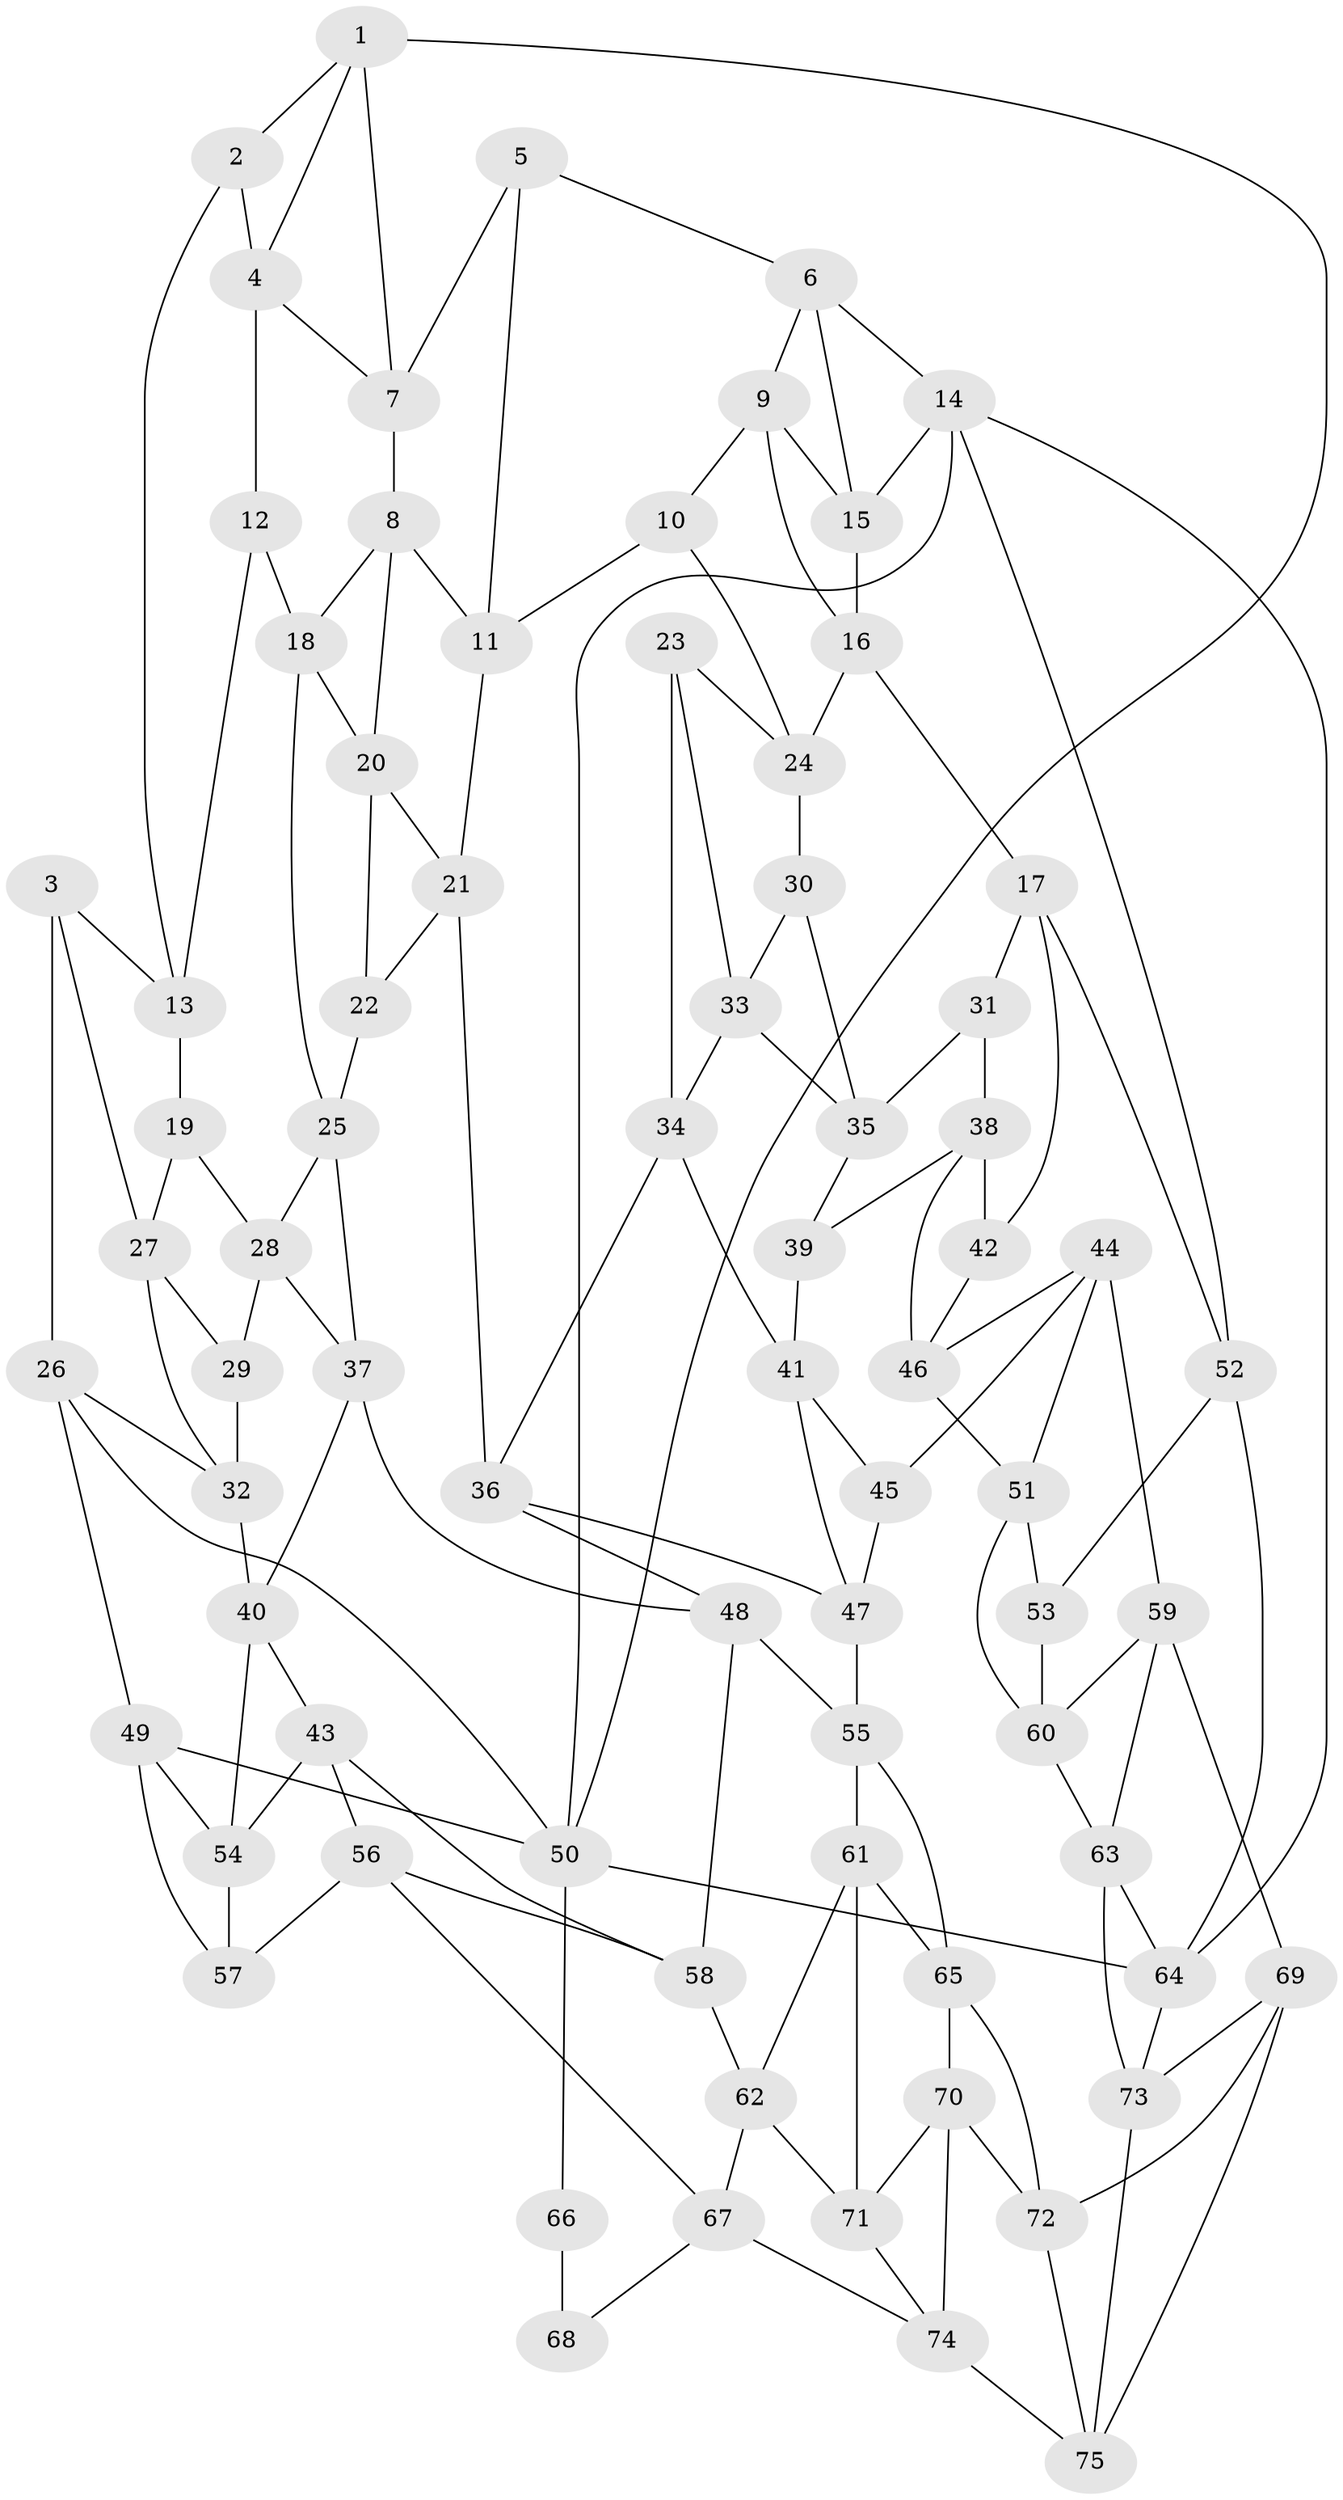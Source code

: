 // original degree distribution, {3: 0.02, 5: 0.5933333333333334, 4: 0.19333333333333333, 6: 0.19333333333333333}
// Generated by graph-tools (version 1.1) at 2025/38/03/04/25 23:38:22]
// undirected, 75 vertices, 142 edges
graph export_dot {
  node [color=gray90,style=filled];
  1;
  2;
  3;
  4;
  5;
  6;
  7;
  8;
  9;
  10;
  11;
  12;
  13;
  14;
  15;
  16;
  17;
  18;
  19;
  20;
  21;
  22;
  23;
  24;
  25;
  26;
  27;
  28;
  29;
  30;
  31;
  32;
  33;
  34;
  35;
  36;
  37;
  38;
  39;
  40;
  41;
  42;
  43;
  44;
  45;
  46;
  47;
  48;
  49;
  50;
  51;
  52;
  53;
  54;
  55;
  56;
  57;
  58;
  59;
  60;
  61;
  62;
  63;
  64;
  65;
  66;
  67;
  68;
  69;
  70;
  71;
  72;
  73;
  74;
  75;
  1 -- 2 [weight=1.0];
  1 -- 4 [weight=1.0];
  1 -- 7 [weight=1.0];
  1 -- 50 [weight=1.0];
  2 -- 4 [weight=2.0];
  2 -- 13 [weight=1.0];
  3 -- 13 [weight=1.0];
  3 -- 26 [weight=1.0];
  3 -- 27 [weight=1.0];
  4 -- 7 [weight=1.0];
  4 -- 12 [weight=1.0];
  5 -- 6 [weight=1.0];
  5 -- 7 [weight=1.0];
  5 -- 11 [weight=1.0];
  6 -- 9 [weight=1.0];
  6 -- 14 [weight=1.0];
  6 -- 15 [weight=1.0];
  7 -- 8 [weight=1.0];
  8 -- 11 [weight=1.0];
  8 -- 18 [weight=1.0];
  8 -- 20 [weight=1.0];
  9 -- 10 [weight=1.0];
  9 -- 15 [weight=1.0];
  9 -- 16 [weight=1.0];
  10 -- 11 [weight=1.0];
  10 -- 24 [weight=1.0];
  11 -- 21 [weight=1.0];
  12 -- 13 [weight=1.0];
  12 -- 18 [weight=1.0];
  13 -- 19 [weight=1.0];
  14 -- 15 [weight=1.0];
  14 -- 50 [weight=1.0];
  14 -- 52 [weight=1.0];
  14 -- 64 [weight=1.0];
  15 -- 16 [weight=3.0];
  16 -- 17 [weight=1.0];
  16 -- 24 [weight=1.0];
  17 -- 31 [weight=1.0];
  17 -- 42 [weight=1.0];
  17 -- 52 [weight=1.0];
  18 -- 20 [weight=1.0];
  18 -- 25 [weight=1.0];
  19 -- 27 [weight=1.0];
  19 -- 28 [weight=1.0];
  20 -- 21 [weight=1.0];
  20 -- 22 [weight=1.0];
  21 -- 22 [weight=1.0];
  21 -- 36 [weight=1.0];
  22 -- 25 [weight=1.0];
  23 -- 24 [weight=1.0];
  23 -- 33 [weight=1.0];
  23 -- 34 [weight=1.0];
  24 -- 30 [weight=1.0];
  25 -- 28 [weight=1.0];
  25 -- 37 [weight=1.0];
  26 -- 32 [weight=1.0];
  26 -- 49 [weight=1.0];
  26 -- 50 [weight=1.0];
  27 -- 29 [weight=1.0];
  27 -- 32 [weight=1.0];
  28 -- 29 [weight=1.0];
  28 -- 37 [weight=1.0];
  29 -- 32 [weight=1.0];
  30 -- 33 [weight=1.0];
  30 -- 35 [weight=1.0];
  31 -- 35 [weight=1.0];
  31 -- 38 [weight=1.0];
  32 -- 40 [weight=1.0];
  33 -- 34 [weight=1.0];
  33 -- 35 [weight=1.0];
  34 -- 36 [weight=1.0];
  34 -- 41 [weight=1.0];
  35 -- 39 [weight=1.0];
  36 -- 47 [weight=1.0];
  36 -- 48 [weight=1.0];
  37 -- 40 [weight=1.0];
  37 -- 48 [weight=1.0];
  38 -- 39 [weight=1.0];
  38 -- 42 [weight=1.0];
  38 -- 46 [weight=1.0];
  39 -- 41 [weight=1.0];
  40 -- 43 [weight=1.0];
  40 -- 54 [weight=1.0];
  41 -- 45 [weight=1.0];
  41 -- 47 [weight=1.0];
  42 -- 46 [weight=1.0];
  43 -- 54 [weight=1.0];
  43 -- 56 [weight=1.0];
  43 -- 58 [weight=1.0];
  44 -- 45 [weight=1.0];
  44 -- 46 [weight=1.0];
  44 -- 51 [weight=1.0];
  44 -- 59 [weight=1.0];
  45 -- 47 [weight=1.0];
  46 -- 51 [weight=1.0];
  47 -- 55 [weight=1.0];
  48 -- 55 [weight=1.0];
  48 -- 58 [weight=1.0];
  49 -- 50 [weight=1.0];
  49 -- 54 [weight=1.0];
  49 -- 57 [weight=1.0];
  50 -- 64 [weight=1.0];
  50 -- 66 [weight=1.0];
  51 -- 53 [weight=1.0];
  51 -- 60 [weight=1.0];
  52 -- 53 [weight=1.0];
  52 -- 64 [weight=1.0];
  53 -- 60 [weight=1.0];
  54 -- 57 [weight=1.0];
  55 -- 61 [weight=1.0];
  55 -- 65 [weight=1.0];
  56 -- 57 [weight=1.0];
  56 -- 58 [weight=1.0];
  56 -- 67 [weight=1.0];
  58 -- 62 [weight=1.0];
  59 -- 60 [weight=1.0];
  59 -- 63 [weight=1.0];
  59 -- 69 [weight=1.0];
  60 -- 63 [weight=1.0];
  61 -- 62 [weight=1.0];
  61 -- 65 [weight=1.0];
  61 -- 71 [weight=1.0];
  62 -- 67 [weight=1.0];
  62 -- 71 [weight=1.0];
  63 -- 64 [weight=1.0];
  63 -- 73 [weight=1.0];
  64 -- 73 [weight=1.0];
  65 -- 70 [weight=1.0];
  65 -- 72 [weight=1.0];
  66 -- 68 [weight=2.0];
  67 -- 68 [weight=1.0];
  67 -- 74 [weight=1.0];
  69 -- 72 [weight=1.0];
  69 -- 73 [weight=1.0];
  69 -- 75 [weight=1.0];
  70 -- 71 [weight=1.0];
  70 -- 72 [weight=1.0];
  70 -- 74 [weight=1.0];
  71 -- 74 [weight=1.0];
  72 -- 75 [weight=1.0];
  73 -- 75 [weight=1.0];
  74 -- 75 [weight=1.0];
}
